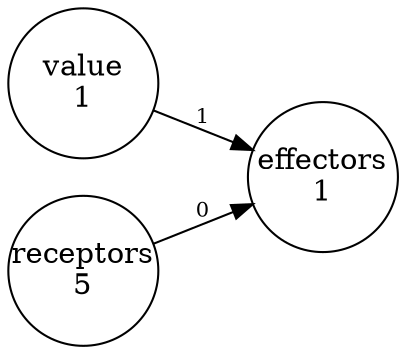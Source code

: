 digraph network {
rankdir=LR
node [fixedsize=true height=1 shape=circle]
edge [fontsize=10]
n0 [label="value\n1"]
n1 [label="receptors\n5"]
n2 [label="effectors\n1"]
n0 -> n2 [label="1"]
n1 -> n2 [label="0"]
}
